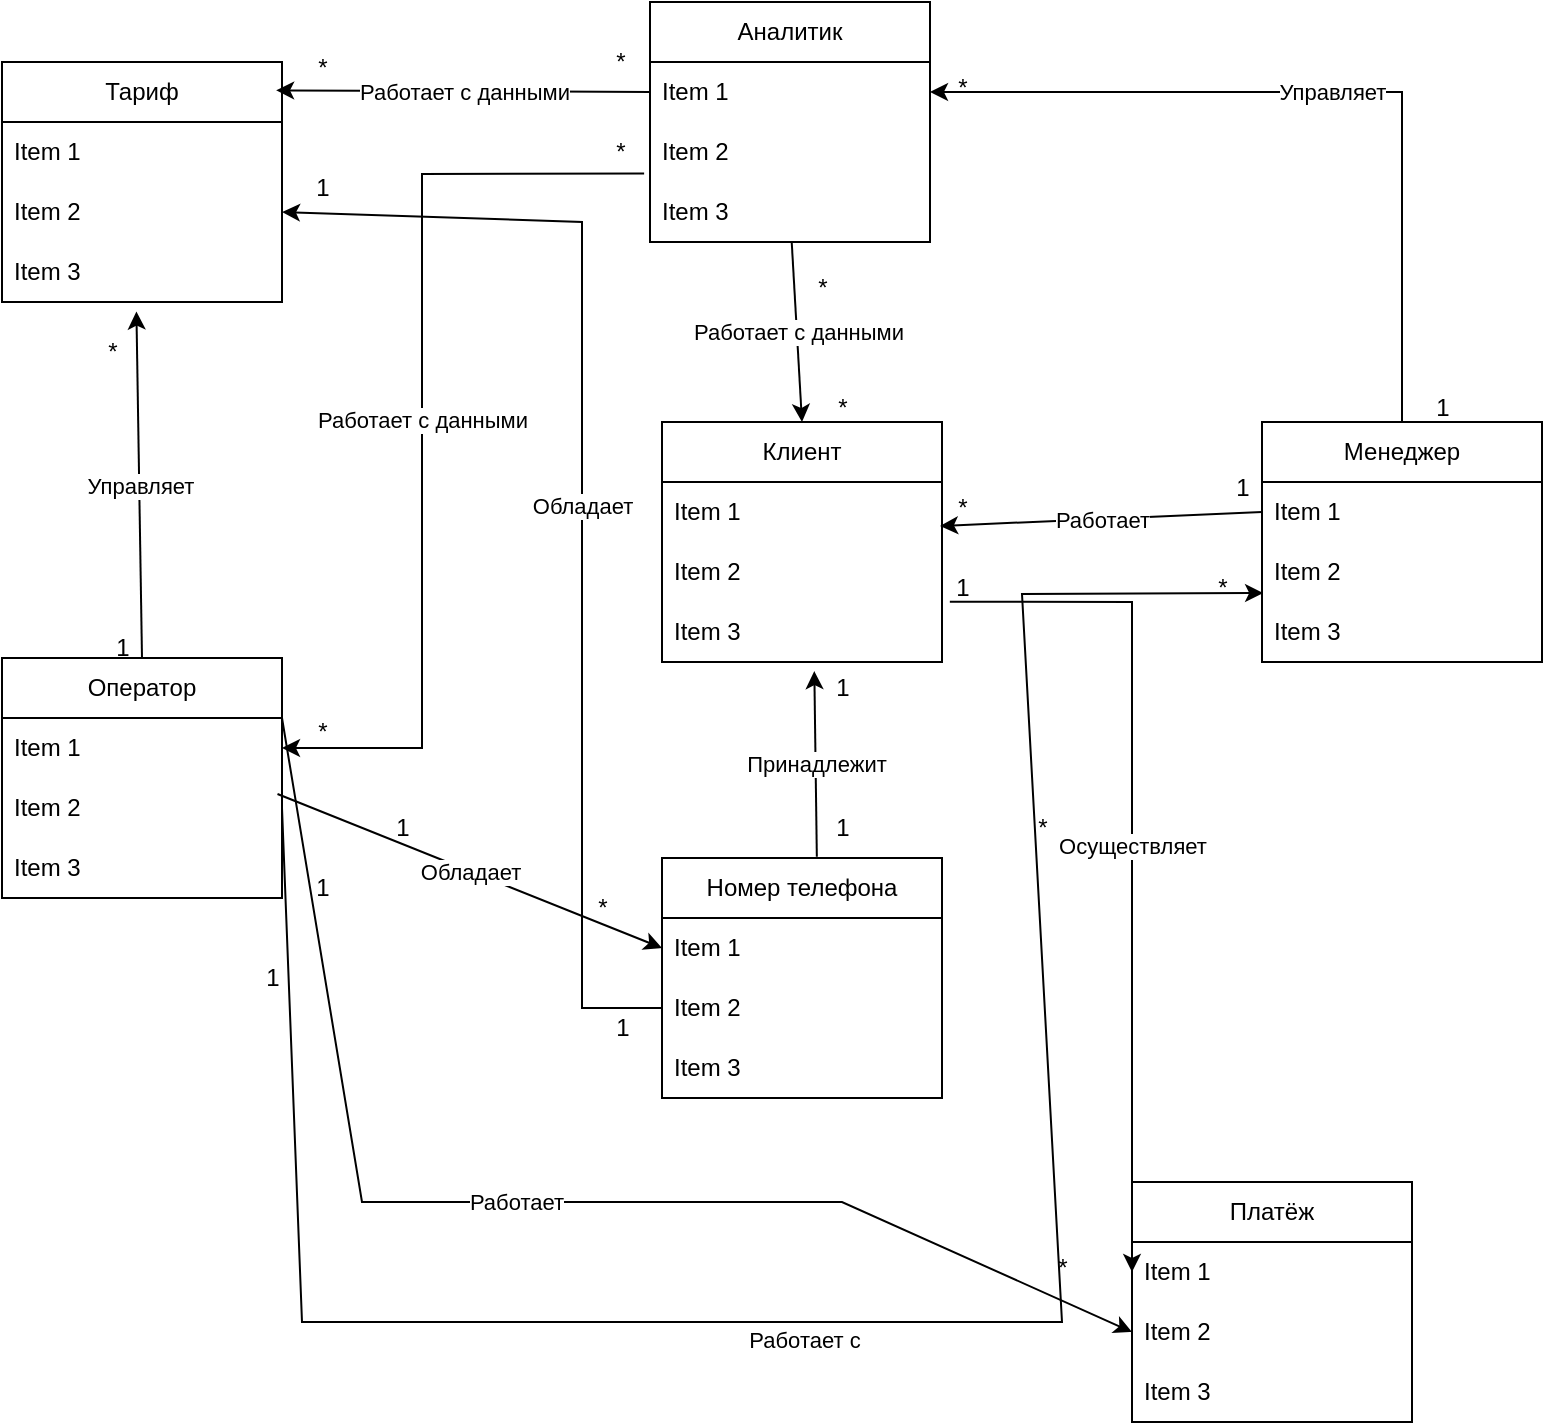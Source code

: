 <mxfile version="24.8.4">
  <diagram name="Страница — 1" id="0S1JIXBWdZlQG3bKPibP">
    <mxGraphModel dx="1495" dy="883" grid="1" gridSize="10" guides="1" tooltips="1" connect="1" arrows="1" fold="1" page="1" pageScale="1" pageWidth="827" pageHeight="1169" math="0" shadow="0">
      <root>
        <mxCell id="0" />
        <mxCell id="1" parent="0" />
        <mxCell id="1AuL-2awDhLLWzgHiO8z-2" value="Клиент" style="swimlane;fontStyle=0;childLayout=stackLayout;horizontal=1;startSize=30;horizontalStack=0;resizeParent=1;resizeParentMax=0;resizeLast=0;collapsible=1;marginBottom=0;whiteSpace=wrap;html=1;" vertex="1" parent="1">
          <mxGeometry x="350" y="750" width="140" height="120" as="geometry" />
        </mxCell>
        <mxCell id="1AuL-2awDhLLWzgHiO8z-3" value="Item 1" style="text;strokeColor=none;fillColor=none;align=left;verticalAlign=middle;spacingLeft=4;spacingRight=4;overflow=hidden;points=[[0,0.5],[1,0.5]];portConstraint=eastwest;rotatable=0;whiteSpace=wrap;html=1;" vertex="1" parent="1AuL-2awDhLLWzgHiO8z-2">
          <mxGeometry y="30" width="140" height="30" as="geometry" />
        </mxCell>
        <mxCell id="1AuL-2awDhLLWzgHiO8z-4" value="Item 2" style="text;strokeColor=none;fillColor=none;align=left;verticalAlign=middle;spacingLeft=4;spacingRight=4;overflow=hidden;points=[[0,0.5],[1,0.5]];portConstraint=eastwest;rotatable=0;whiteSpace=wrap;html=1;" vertex="1" parent="1AuL-2awDhLLWzgHiO8z-2">
          <mxGeometry y="60" width="140" height="30" as="geometry" />
        </mxCell>
        <mxCell id="1AuL-2awDhLLWzgHiO8z-5" value="Item 3" style="text;strokeColor=none;fillColor=none;align=left;verticalAlign=middle;spacingLeft=4;spacingRight=4;overflow=hidden;points=[[0,0.5],[1,0.5]];portConstraint=eastwest;rotatable=0;whiteSpace=wrap;html=1;" vertex="1" parent="1AuL-2awDhLLWzgHiO8z-2">
          <mxGeometry y="90" width="140" height="30" as="geometry" />
        </mxCell>
        <mxCell id="1AuL-2awDhLLWzgHiO8z-6" value="Менеджер" style="swimlane;fontStyle=0;childLayout=stackLayout;horizontal=1;startSize=30;horizontalStack=0;resizeParent=1;resizeParentMax=0;resizeLast=0;collapsible=1;marginBottom=0;whiteSpace=wrap;html=1;" vertex="1" parent="1">
          <mxGeometry x="650" y="750" width="140" height="120" as="geometry" />
        </mxCell>
        <mxCell id="1AuL-2awDhLLWzgHiO8z-7" value="Item 1" style="text;strokeColor=none;fillColor=none;align=left;verticalAlign=middle;spacingLeft=4;spacingRight=4;overflow=hidden;points=[[0,0.5],[1,0.5]];portConstraint=eastwest;rotatable=0;whiteSpace=wrap;html=1;" vertex="1" parent="1AuL-2awDhLLWzgHiO8z-6">
          <mxGeometry y="30" width="140" height="30" as="geometry" />
        </mxCell>
        <mxCell id="1AuL-2awDhLLWzgHiO8z-8" value="Item 2" style="text;strokeColor=none;fillColor=none;align=left;verticalAlign=middle;spacingLeft=4;spacingRight=4;overflow=hidden;points=[[0,0.5],[1,0.5]];portConstraint=eastwest;rotatable=0;whiteSpace=wrap;html=1;" vertex="1" parent="1AuL-2awDhLLWzgHiO8z-6">
          <mxGeometry y="60" width="140" height="30" as="geometry" />
        </mxCell>
        <mxCell id="1AuL-2awDhLLWzgHiO8z-9" value="Item 3" style="text;strokeColor=none;fillColor=none;align=left;verticalAlign=middle;spacingLeft=4;spacingRight=4;overflow=hidden;points=[[0,0.5],[1,0.5]];portConstraint=eastwest;rotatable=0;whiteSpace=wrap;html=1;" vertex="1" parent="1AuL-2awDhLLWzgHiO8z-6">
          <mxGeometry y="90" width="140" height="30" as="geometry" />
        </mxCell>
        <mxCell id="1AuL-2awDhLLWzgHiO8z-20" value="" style="endArrow=classic;html=1;rounded=0;entryX=0.993;entryY=0.733;entryDx=0;entryDy=0;entryPerimeter=0;exitX=0;exitY=0.5;exitDx=0;exitDy=0;" edge="1" parent="1" source="1AuL-2awDhLLWzgHiO8z-7" target="1AuL-2awDhLLWzgHiO8z-3">
          <mxGeometry relative="1" as="geometry">
            <mxPoint x="530" y="800" as="sourcePoint" />
            <mxPoint x="600" y="810" as="targetPoint" />
          </mxGeometry>
        </mxCell>
        <mxCell id="1AuL-2awDhLLWzgHiO8z-21" value="Работает" style="edgeLabel;resizable=0;html=1;;align=center;verticalAlign=middle;" connectable="0" vertex="1" parent="1AuL-2awDhLLWzgHiO8z-20">
          <mxGeometry relative="1" as="geometry" />
        </mxCell>
        <mxCell id="1AuL-2awDhLLWzgHiO8z-22" value="1" style="text;html=1;align=center;verticalAlign=middle;resizable=0;points=[];autosize=1;strokeColor=none;fillColor=none;" vertex="1" parent="1">
          <mxGeometry x="625" y="768" width="30" height="30" as="geometry" />
        </mxCell>
        <mxCell id="1AuL-2awDhLLWzgHiO8z-23" value="*" style="text;html=1;align=center;verticalAlign=middle;resizable=0;points=[];autosize=1;strokeColor=none;fillColor=none;" vertex="1" parent="1">
          <mxGeometry x="485" y="778" width="30" height="30" as="geometry" />
        </mxCell>
        <mxCell id="1AuL-2awDhLLWzgHiO8z-24" value="Платёж" style="swimlane;fontStyle=0;childLayout=stackLayout;horizontal=1;startSize=30;horizontalStack=0;resizeParent=1;resizeParentMax=0;resizeLast=0;collapsible=1;marginBottom=0;whiteSpace=wrap;html=1;" vertex="1" parent="1">
          <mxGeometry x="585" y="1130" width="140" height="120" as="geometry" />
        </mxCell>
        <mxCell id="1AuL-2awDhLLWzgHiO8z-25" value="Item 1" style="text;strokeColor=none;fillColor=none;align=left;verticalAlign=middle;spacingLeft=4;spacingRight=4;overflow=hidden;points=[[0,0.5],[1,0.5]];portConstraint=eastwest;rotatable=0;whiteSpace=wrap;html=1;" vertex="1" parent="1AuL-2awDhLLWzgHiO8z-24">
          <mxGeometry y="30" width="140" height="30" as="geometry" />
        </mxCell>
        <mxCell id="1AuL-2awDhLLWzgHiO8z-26" value="Item 2" style="text;strokeColor=none;fillColor=none;align=left;verticalAlign=middle;spacingLeft=4;spacingRight=4;overflow=hidden;points=[[0,0.5],[1,0.5]];portConstraint=eastwest;rotatable=0;whiteSpace=wrap;html=1;" vertex="1" parent="1AuL-2awDhLLWzgHiO8z-24">
          <mxGeometry y="60" width="140" height="30" as="geometry" />
        </mxCell>
        <mxCell id="1AuL-2awDhLLWzgHiO8z-27" value="Item 3" style="text;strokeColor=none;fillColor=none;align=left;verticalAlign=middle;spacingLeft=4;spacingRight=4;overflow=hidden;points=[[0,0.5],[1,0.5]];portConstraint=eastwest;rotatable=0;whiteSpace=wrap;html=1;" vertex="1" parent="1AuL-2awDhLLWzgHiO8z-24">
          <mxGeometry y="90" width="140" height="30" as="geometry" />
        </mxCell>
        <mxCell id="1AuL-2awDhLLWzgHiO8z-28" value="" style="endArrow=classic;html=1;rounded=0;entryX=0;entryY=0.5;entryDx=0;entryDy=0;exitX=1.028;exitY=-0.004;exitDx=0;exitDy=0;exitPerimeter=0;" edge="1" parent="1" source="1AuL-2awDhLLWzgHiO8z-5" target="1AuL-2awDhLLWzgHiO8z-25">
          <mxGeometry relative="1" as="geometry">
            <mxPoint x="660" y="805" as="sourcePoint" />
            <mxPoint x="499" y="812" as="targetPoint" />
            <Array as="points">
              <mxPoint x="585" y="840" />
            </Array>
          </mxGeometry>
        </mxCell>
        <mxCell id="1AuL-2awDhLLWzgHiO8z-29" value="Осуществляет" style="edgeLabel;resizable=0;html=1;;align=center;verticalAlign=middle;" connectable="0" vertex="1" parent="1AuL-2awDhLLWzgHiO8z-28">
          <mxGeometry relative="1" as="geometry" />
        </mxCell>
        <mxCell id="1AuL-2awDhLLWzgHiO8z-31" value="1" style="text;html=1;align=center;verticalAlign=middle;resizable=0;points=[];autosize=1;strokeColor=none;fillColor=none;" vertex="1" parent="1">
          <mxGeometry x="485" y="818" width="30" height="30" as="geometry" />
        </mxCell>
        <mxCell id="1AuL-2awDhLLWzgHiO8z-32" value="*" style="text;html=1;align=center;verticalAlign=middle;resizable=0;points=[];autosize=1;strokeColor=none;fillColor=none;" vertex="1" parent="1">
          <mxGeometry x="525" y="938" width="30" height="30" as="geometry" />
        </mxCell>
        <mxCell id="1AuL-2awDhLLWzgHiO8z-33" value="Номер телефона" style="swimlane;fontStyle=0;childLayout=stackLayout;horizontal=1;startSize=30;horizontalStack=0;resizeParent=1;resizeParentMax=0;resizeLast=0;collapsible=1;marginBottom=0;whiteSpace=wrap;html=1;" vertex="1" parent="1">
          <mxGeometry x="350" y="968" width="140" height="120" as="geometry" />
        </mxCell>
        <mxCell id="1AuL-2awDhLLWzgHiO8z-34" value="Item 1" style="text;strokeColor=none;fillColor=none;align=left;verticalAlign=middle;spacingLeft=4;spacingRight=4;overflow=hidden;points=[[0,0.5],[1,0.5]];portConstraint=eastwest;rotatable=0;whiteSpace=wrap;html=1;" vertex="1" parent="1AuL-2awDhLLWzgHiO8z-33">
          <mxGeometry y="30" width="140" height="30" as="geometry" />
        </mxCell>
        <mxCell id="1AuL-2awDhLLWzgHiO8z-35" value="Item 2" style="text;strokeColor=none;fillColor=none;align=left;verticalAlign=middle;spacingLeft=4;spacingRight=4;overflow=hidden;points=[[0,0.5],[1,0.5]];portConstraint=eastwest;rotatable=0;whiteSpace=wrap;html=1;" vertex="1" parent="1AuL-2awDhLLWzgHiO8z-33">
          <mxGeometry y="60" width="140" height="30" as="geometry" />
        </mxCell>
        <mxCell id="1AuL-2awDhLLWzgHiO8z-36" value="Item 3" style="text;strokeColor=none;fillColor=none;align=left;verticalAlign=middle;spacingLeft=4;spacingRight=4;overflow=hidden;points=[[0,0.5],[1,0.5]];portConstraint=eastwest;rotatable=0;whiteSpace=wrap;html=1;" vertex="1" parent="1AuL-2awDhLLWzgHiO8z-33">
          <mxGeometry y="90" width="140" height="30" as="geometry" />
        </mxCell>
        <mxCell id="1AuL-2awDhLLWzgHiO8z-37" value="" style="endArrow=classic;html=1;rounded=0;entryX=0.544;entryY=1.152;entryDx=0;entryDy=0;entryPerimeter=0;exitX=0.553;exitY=-0.005;exitDx=0;exitDy=0;exitPerimeter=0;" edge="1" parent="1" source="1AuL-2awDhLLWzgHiO8z-33" target="1AuL-2awDhLLWzgHiO8z-5">
          <mxGeometry relative="1" as="geometry">
            <mxPoint x="660" y="805" as="sourcePoint" />
            <mxPoint x="499" y="812" as="targetPoint" />
          </mxGeometry>
        </mxCell>
        <mxCell id="1AuL-2awDhLLWzgHiO8z-38" value="Принадлежит" style="edgeLabel;resizable=0;html=1;;align=center;verticalAlign=middle;" connectable="0" vertex="1" parent="1AuL-2awDhLLWzgHiO8z-37">
          <mxGeometry relative="1" as="geometry" />
        </mxCell>
        <mxCell id="1AuL-2awDhLLWzgHiO8z-39" value="1" style="text;html=1;align=center;verticalAlign=middle;resizable=0;points=[];autosize=1;strokeColor=none;fillColor=none;" vertex="1" parent="1">
          <mxGeometry x="425" y="938" width="30" height="30" as="geometry" />
        </mxCell>
        <mxCell id="1AuL-2awDhLLWzgHiO8z-40" value="1" style="text;html=1;align=center;verticalAlign=middle;resizable=0;points=[];autosize=1;strokeColor=none;fillColor=none;" vertex="1" parent="1">
          <mxGeometry x="425" y="868" width="30" height="30" as="geometry" />
        </mxCell>
        <mxCell id="1AuL-2awDhLLWzgHiO8z-41" value="Оператор" style="swimlane;fontStyle=0;childLayout=stackLayout;horizontal=1;startSize=30;horizontalStack=0;resizeParent=1;resizeParentMax=0;resizeLast=0;collapsible=1;marginBottom=0;whiteSpace=wrap;html=1;" vertex="1" parent="1">
          <mxGeometry x="20" y="868" width="140" height="120" as="geometry" />
        </mxCell>
        <mxCell id="1AuL-2awDhLLWzgHiO8z-42" value="Item 1" style="text;strokeColor=none;fillColor=none;align=left;verticalAlign=middle;spacingLeft=4;spacingRight=4;overflow=hidden;points=[[0,0.5],[1,0.5]];portConstraint=eastwest;rotatable=0;whiteSpace=wrap;html=1;" vertex="1" parent="1AuL-2awDhLLWzgHiO8z-41">
          <mxGeometry y="30" width="140" height="30" as="geometry" />
        </mxCell>
        <mxCell id="1AuL-2awDhLLWzgHiO8z-43" value="Item 2" style="text;strokeColor=none;fillColor=none;align=left;verticalAlign=middle;spacingLeft=4;spacingRight=4;overflow=hidden;points=[[0,0.5],[1,0.5]];portConstraint=eastwest;rotatable=0;whiteSpace=wrap;html=1;" vertex="1" parent="1AuL-2awDhLLWzgHiO8z-41">
          <mxGeometry y="60" width="140" height="30" as="geometry" />
        </mxCell>
        <mxCell id="1AuL-2awDhLLWzgHiO8z-44" value="Item 3" style="text;strokeColor=none;fillColor=none;align=left;verticalAlign=middle;spacingLeft=4;spacingRight=4;overflow=hidden;points=[[0,0.5],[1,0.5]];portConstraint=eastwest;rotatable=0;whiteSpace=wrap;html=1;" vertex="1" parent="1AuL-2awDhLLWzgHiO8z-41">
          <mxGeometry y="90" width="140" height="30" as="geometry" />
        </mxCell>
        <mxCell id="1AuL-2awDhLLWzgHiO8z-45" value="" style="endArrow=classic;html=1;rounded=0;exitX=1;exitY=0.25;exitDx=0;exitDy=0;entryX=0;entryY=0.5;entryDx=0;entryDy=0;" edge="1" parent="1" source="1AuL-2awDhLLWzgHiO8z-41" target="1AuL-2awDhLLWzgHiO8z-26">
          <mxGeometry relative="1" as="geometry">
            <mxPoint x="271" y="953" as="sourcePoint" />
            <mxPoint x="400" y="1140" as="targetPoint" />
            <Array as="points">
              <mxPoint x="200" y="1140" />
              <mxPoint x="440" y="1140" />
            </Array>
          </mxGeometry>
        </mxCell>
        <mxCell id="1AuL-2awDhLLWzgHiO8z-46" value="Работает" style="edgeLabel;resizable=0;html=1;;align=center;verticalAlign=middle;" connectable="0" vertex="1" parent="1AuL-2awDhLLWzgHiO8z-45">
          <mxGeometry relative="1" as="geometry" />
        </mxCell>
        <mxCell id="1AuL-2awDhLLWzgHiO8z-48" value="1" style="text;html=1;align=center;verticalAlign=middle;resizable=0;points=[];autosize=1;strokeColor=none;fillColor=none;" vertex="1" parent="1">
          <mxGeometry x="165" y="968" width="30" height="30" as="geometry" />
        </mxCell>
        <mxCell id="1AuL-2awDhLLWzgHiO8z-49" value="*" style="text;html=1;align=center;verticalAlign=middle;resizable=0;points=[];autosize=1;strokeColor=none;fillColor=none;" vertex="1" parent="1">
          <mxGeometry x="535" y="1158" width="30" height="30" as="geometry" />
        </mxCell>
        <mxCell id="1AuL-2awDhLLWzgHiO8z-50" value="" style="endArrow=classic;html=1;rounded=0;entryX=0.004;entryY=0.85;entryDx=0;entryDy=0;entryPerimeter=0;exitX=1;exitY=0.5;exitDx=0;exitDy=0;" edge="1" parent="1" source="1AuL-2awDhLLWzgHiO8z-43" target="1AuL-2awDhLLWzgHiO8z-8">
          <mxGeometry relative="1" as="geometry">
            <mxPoint x="437" y="969" as="sourcePoint" />
            <mxPoint x="436" y="885" as="targetPoint" />
            <Array as="points">
              <mxPoint x="170" y="1200" />
              <mxPoint x="550" y="1200" />
              <mxPoint x="530" y="836" />
            </Array>
          </mxGeometry>
        </mxCell>
        <mxCell id="1AuL-2awDhLLWzgHiO8z-51" value="Работает с" style="edgeLabel;resizable=0;html=1;;align=center;verticalAlign=middle;" connectable="0" vertex="1" parent="1AuL-2awDhLLWzgHiO8z-50">
          <mxGeometry relative="1" as="geometry">
            <mxPoint x="-53" y="9" as="offset" />
          </mxGeometry>
        </mxCell>
        <mxCell id="1AuL-2awDhLLWzgHiO8z-52" value="1" style="text;html=1;align=center;verticalAlign=middle;resizable=0;points=[];autosize=1;strokeColor=none;fillColor=none;" vertex="1" parent="1">
          <mxGeometry x="140" y="1013" width="30" height="30" as="geometry" />
        </mxCell>
        <mxCell id="1AuL-2awDhLLWzgHiO8z-53" value="*" style="text;html=1;align=center;verticalAlign=middle;resizable=0;points=[];autosize=1;strokeColor=none;fillColor=none;" vertex="1" parent="1">
          <mxGeometry x="615" y="818" width="30" height="30" as="geometry" />
        </mxCell>
        <mxCell id="1AuL-2awDhLLWzgHiO8z-55" value="Тариф" style="swimlane;fontStyle=0;childLayout=stackLayout;horizontal=1;startSize=30;horizontalStack=0;resizeParent=1;resizeParentMax=0;resizeLast=0;collapsible=1;marginBottom=0;whiteSpace=wrap;html=1;" vertex="1" parent="1">
          <mxGeometry x="20" y="570" width="140" height="120" as="geometry" />
        </mxCell>
        <mxCell id="1AuL-2awDhLLWzgHiO8z-56" value="Item 1" style="text;strokeColor=none;fillColor=none;align=left;verticalAlign=middle;spacingLeft=4;spacingRight=4;overflow=hidden;points=[[0,0.5],[1,0.5]];portConstraint=eastwest;rotatable=0;whiteSpace=wrap;html=1;" vertex="1" parent="1AuL-2awDhLLWzgHiO8z-55">
          <mxGeometry y="30" width="140" height="30" as="geometry" />
        </mxCell>
        <mxCell id="1AuL-2awDhLLWzgHiO8z-57" value="Item 2" style="text;strokeColor=none;fillColor=none;align=left;verticalAlign=middle;spacingLeft=4;spacingRight=4;overflow=hidden;points=[[0,0.5],[1,0.5]];portConstraint=eastwest;rotatable=0;whiteSpace=wrap;html=1;" vertex="1" parent="1AuL-2awDhLLWzgHiO8z-55">
          <mxGeometry y="60" width="140" height="30" as="geometry" />
        </mxCell>
        <mxCell id="1AuL-2awDhLLWzgHiO8z-58" value="Item 3" style="text;strokeColor=none;fillColor=none;align=left;verticalAlign=middle;spacingLeft=4;spacingRight=4;overflow=hidden;points=[[0,0.5],[1,0.5]];portConstraint=eastwest;rotatable=0;whiteSpace=wrap;html=1;" vertex="1" parent="1AuL-2awDhLLWzgHiO8z-55">
          <mxGeometry y="90" width="140" height="30" as="geometry" />
        </mxCell>
        <mxCell id="1AuL-2awDhLLWzgHiO8z-59" value="" style="endArrow=classic;html=1;rounded=0;entryX=0.48;entryY=1.159;entryDx=0;entryDy=0;exitX=0.5;exitY=0;exitDx=0;exitDy=0;entryPerimeter=0;" edge="1" parent="1" source="1AuL-2awDhLLWzgHiO8z-41" target="1AuL-2awDhLLWzgHiO8z-58">
          <mxGeometry relative="1" as="geometry">
            <mxPoint x="660" y="805" as="sourcePoint" />
            <mxPoint x="499" y="812" as="targetPoint" />
          </mxGeometry>
        </mxCell>
        <mxCell id="1AuL-2awDhLLWzgHiO8z-60" value="Управляет" style="edgeLabel;resizable=0;html=1;;align=center;verticalAlign=middle;" connectable="0" vertex="1" parent="1AuL-2awDhLLWzgHiO8z-59">
          <mxGeometry relative="1" as="geometry" />
        </mxCell>
        <mxCell id="1AuL-2awDhLLWzgHiO8z-62" value="1" style="text;html=1;align=center;verticalAlign=middle;resizable=0;points=[];autosize=1;strokeColor=none;fillColor=none;" vertex="1" parent="1">
          <mxGeometry x="65" y="848" width="30" height="30" as="geometry" />
        </mxCell>
        <mxCell id="1AuL-2awDhLLWzgHiO8z-63" value="*" style="text;html=1;align=center;verticalAlign=middle;resizable=0;points=[];autosize=1;strokeColor=none;fillColor=none;" vertex="1" parent="1">
          <mxGeometry x="60" y="700" width="30" height="30" as="geometry" />
        </mxCell>
        <mxCell id="1AuL-2awDhLLWzgHiO8z-64" value="" style="endArrow=classic;html=1;rounded=0;entryX=0;entryY=0.5;entryDx=0;entryDy=0;exitX=0.984;exitY=0.267;exitDx=0;exitDy=0;exitPerimeter=0;" edge="1" parent="1" source="1AuL-2awDhLLWzgHiO8z-43" target="1AuL-2awDhLLWzgHiO8z-34">
          <mxGeometry relative="1" as="geometry">
            <mxPoint x="670" y="815" as="sourcePoint" />
            <mxPoint x="509" y="822" as="targetPoint" />
          </mxGeometry>
        </mxCell>
        <mxCell id="1AuL-2awDhLLWzgHiO8z-65" value="Обладает" style="edgeLabel;resizable=0;html=1;;align=center;verticalAlign=middle;" connectable="0" vertex="1" parent="1AuL-2awDhLLWzgHiO8z-64">
          <mxGeometry relative="1" as="geometry" />
        </mxCell>
        <mxCell id="1AuL-2awDhLLWzgHiO8z-66" value="1" style="text;html=1;align=center;verticalAlign=middle;resizable=0;points=[];autosize=1;strokeColor=none;fillColor=none;" vertex="1" parent="1">
          <mxGeometry x="205" y="938" width="30" height="30" as="geometry" />
        </mxCell>
        <mxCell id="1AuL-2awDhLLWzgHiO8z-67" value="*" style="text;html=1;align=center;verticalAlign=middle;resizable=0;points=[];autosize=1;strokeColor=none;fillColor=none;" vertex="1" parent="1">
          <mxGeometry x="305" y="978" width="30" height="30" as="geometry" />
        </mxCell>
        <mxCell id="1AuL-2awDhLLWzgHiO8z-68" value="Аналитик" style="swimlane;fontStyle=0;childLayout=stackLayout;horizontal=1;startSize=30;horizontalStack=0;resizeParent=1;resizeParentMax=0;resizeLast=0;collapsible=1;marginBottom=0;whiteSpace=wrap;html=1;" vertex="1" parent="1">
          <mxGeometry x="344" y="540" width="140" height="120" as="geometry" />
        </mxCell>
        <mxCell id="1AuL-2awDhLLWzgHiO8z-69" value="Item 1" style="text;strokeColor=none;fillColor=none;align=left;verticalAlign=middle;spacingLeft=4;spacingRight=4;overflow=hidden;points=[[0,0.5],[1,0.5]];portConstraint=eastwest;rotatable=0;whiteSpace=wrap;html=1;" vertex="1" parent="1AuL-2awDhLLWzgHiO8z-68">
          <mxGeometry y="30" width="140" height="30" as="geometry" />
        </mxCell>
        <mxCell id="1AuL-2awDhLLWzgHiO8z-70" value="Item 2" style="text;strokeColor=none;fillColor=none;align=left;verticalAlign=middle;spacingLeft=4;spacingRight=4;overflow=hidden;points=[[0,0.5],[1,0.5]];portConstraint=eastwest;rotatable=0;whiteSpace=wrap;html=1;" vertex="1" parent="1AuL-2awDhLLWzgHiO8z-68">
          <mxGeometry y="60" width="140" height="30" as="geometry" />
        </mxCell>
        <mxCell id="1AuL-2awDhLLWzgHiO8z-71" value="Item 3" style="text;strokeColor=none;fillColor=none;align=left;verticalAlign=middle;spacingLeft=4;spacingRight=4;overflow=hidden;points=[[0,0.5],[1,0.5]];portConstraint=eastwest;rotatable=0;whiteSpace=wrap;html=1;" vertex="1" parent="1AuL-2awDhLLWzgHiO8z-68">
          <mxGeometry y="90" width="140" height="30" as="geometry" />
        </mxCell>
        <mxCell id="1AuL-2awDhLLWzgHiO8z-72" value="" style="endArrow=classic;html=1;rounded=0;entryX=1;entryY=0.5;entryDx=0;entryDy=0;exitX=-0.021;exitY=-0.14;exitDx=0;exitDy=0;exitPerimeter=0;" edge="1" parent="1" source="1AuL-2awDhLLWzgHiO8z-71" target="1AuL-2awDhLLWzgHiO8z-42">
          <mxGeometry relative="1" as="geometry">
            <mxPoint x="680" y="825" as="sourcePoint" />
            <mxPoint x="519" y="832" as="targetPoint" />
            <Array as="points">
              <mxPoint x="230" y="626" />
              <mxPoint x="230" y="913" />
            </Array>
          </mxGeometry>
        </mxCell>
        <mxCell id="1AuL-2awDhLLWzgHiO8z-73" value="Работает с данными" style="edgeLabel;resizable=0;html=1;;align=center;verticalAlign=middle;" connectable="0" vertex="1" parent="1AuL-2awDhLLWzgHiO8z-72">
          <mxGeometry relative="1" as="geometry" />
        </mxCell>
        <mxCell id="1AuL-2awDhLLWzgHiO8z-74" value="*" style="text;html=1;align=center;verticalAlign=middle;resizable=0;points=[];autosize=1;strokeColor=none;fillColor=none;" vertex="1" parent="1">
          <mxGeometry x="314" y="600" width="30" height="30" as="geometry" />
        </mxCell>
        <mxCell id="1AuL-2awDhLLWzgHiO8z-75" value="*" style="text;html=1;align=center;verticalAlign=middle;resizable=0;points=[];autosize=1;strokeColor=none;fillColor=none;" vertex="1" parent="1">
          <mxGeometry x="165" y="890" width="30" height="30" as="geometry" />
        </mxCell>
        <mxCell id="1AuL-2awDhLLWzgHiO8z-78" value="" style="endArrow=classic;html=1;rounded=0;entryX=0.979;entryY=0.118;entryDx=0;entryDy=0;entryPerimeter=0;exitX=0;exitY=0.5;exitDx=0;exitDy=0;" edge="1" parent="1" source="1AuL-2awDhLLWzgHiO8z-69" target="1AuL-2awDhLLWzgHiO8z-55">
          <mxGeometry relative="1" as="geometry">
            <mxPoint x="690" y="835" as="sourcePoint" />
            <mxPoint x="529" y="842" as="targetPoint" />
          </mxGeometry>
        </mxCell>
        <mxCell id="1AuL-2awDhLLWzgHiO8z-79" value="Работает с данными" style="edgeLabel;resizable=0;html=1;;align=center;verticalAlign=middle;" connectable="0" vertex="1" parent="1AuL-2awDhLLWzgHiO8z-78">
          <mxGeometry relative="1" as="geometry" />
        </mxCell>
        <mxCell id="1AuL-2awDhLLWzgHiO8z-80" value="*" style="text;html=1;align=center;verticalAlign=middle;resizable=0;points=[];autosize=1;strokeColor=none;fillColor=none;" vertex="1" parent="1">
          <mxGeometry x="314" y="555" width="30" height="30" as="geometry" />
        </mxCell>
        <mxCell id="1AuL-2awDhLLWzgHiO8z-81" value="*" style="text;html=1;align=center;verticalAlign=middle;resizable=0;points=[];autosize=1;strokeColor=none;fillColor=none;" vertex="1" parent="1">
          <mxGeometry x="165" y="558" width="30" height="30" as="geometry" />
        </mxCell>
        <mxCell id="1AuL-2awDhLLWzgHiO8z-82" value="" style="endArrow=classic;html=1;rounded=0;entryX=1;entryY=0.5;entryDx=0;entryDy=0;exitX=0;exitY=0.5;exitDx=0;exitDy=0;" edge="1" parent="1" source="1AuL-2awDhLLWzgHiO8z-35" target="1AuL-2awDhLLWzgHiO8z-57">
          <mxGeometry relative="1" as="geometry">
            <mxPoint x="700" y="845" as="sourcePoint" />
            <mxPoint x="539" y="852" as="targetPoint" />
            <Array as="points">
              <mxPoint x="310" y="1043" />
              <mxPoint x="310" y="650" />
            </Array>
          </mxGeometry>
        </mxCell>
        <mxCell id="1AuL-2awDhLLWzgHiO8z-83" value="Обладает" style="edgeLabel;resizable=0;html=1;;align=center;verticalAlign=middle;" connectable="0" vertex="1" parent="1AuL-2awDhLLWzgHiO8z-82">
          <mxGeometry relative="1" as="geometry" />
        </mxCell>
        <mxCell id="1AuL-2awDhLLWzgHiO8z-84" value="1" style="text;html=1;align=center;verticalAlign=middle;resizable=0;points=[];autosize=1;strokeColor=none;fillColor=none;" vertex="1" parent="1">
          <mxGeometry x="315" y="1038" width="30" height="30" as="geometry" />
        </mxCell>
        <mxCell id="1AuL-2awDhLLWzgHiO8z-85" value="1" style="text;html=1;align=center;verticalAlign=middle;resizable=0;points=[];autosize=1;strokeColor=none;fillColor=none;" vertex="1" parent="1">
          <mxGeometry x="165" y="618" width="30" height="30" as="geometry" />
        </mxCell>
        <mxCell id="1AuL-2awDhLLWzgHiO8z-86" value="" style="endArrow=classic;html=1;rounded=0;entryX=0.5;entryY=0;entryDx=0;entryDy=0;" edge="1" parent="1" source="1AuL-2awDhLLWzgHiO8z-71" target="1AuL-2awDhLLWzgHiO8z-2">
          <mxGeometry relative="1" as="geometry">
            <mxPoint x="710" y="855" as="sourcePoint" />
            <mxPoint x="549" y="862" as="targetPoint" />
          </mxGeometry>
        </mxCell>
        <mxCell id="1AuL-2awDhLLWzgHiO8z-87" value="Работает с данными" style="edgeLabel;resizable=0;html=1;;align=center;verticalAlign=middle;" connectable="0" vertex="1" parent="1AuL-2awDhLLWzgHiO8z-86">
          <mxGeometry relative="1" as="geometry" />
        </mxCell>
        <mxCell id="1AuL-2awDhLLWzgHiO8z-88" value="*" style="text;html=1;align=center;verticalAlign=middle;resizable=0;points=[];autosize=1;strokeColor=none;fillColor=none;" vertex="1" parent="1">
          <mxGeometry x="415" y="668" width="30" height="30" as="geometry" />
        </mxCell>
        <mxCell id="1AuL-2awDhLLWzgHiO8z-89" value="*" style="text;html=1;align=center;verticalAlign=middle;resizable=0;points=[];autosize=1;strokeColor=none;fillColor=none;" vertex="1" parent="1">
          <mxGeometry x="425" y="728" width="30" height="30" as="geometry" />
        </mxCell>
        <mxCell id="1AuL-2awDhLLWzgHiO8z-90" value="" style="endArrow=classic;html=1;rounded=0;entryX=1;entryY=0.5;entryDx=0;entryDy=0;exitX=0.5;exitY=0;exitDx=0;exitDy=0;" edge="1" parent="1" source="1AuL-2awDhLLWzgHiO8z-6" target="1AuL-2awDhLLWzgHiO8z-69">
          <mxGeometry relative="1" as="geometry">
            <mxPoint x="720" y="865" as="sourcePoint" />
            <mxPoint x="559" y="872" as="targetPoint" />
            <Array as="points">
              <mxPoint x="720" y="585" />
            </Array>
          </mxGeometry>
        </mxCell>
        <mxCell id="1AuL-2awDhLLWzgHiO8z-91" value="Управляет" style="edgeLabel;resizable=0;html=1;;align=center;verticalAlign=middle;" connectable="0" vertex="1" parent="1AuL-2awDhLLWzgHiO8z-90">
          <mxGeometry relative="1" as="geometry" />
        </mxCell>
        <mxCell id="1AuL-2awDhLLWzgHiO8z-92" value="1" style="text;html=1;align=center;verticalAlign=middle;resizable=0;points=[];autosize=1;strokeColor=none;fillColor=none;" vertex="1" parent="1">
          <mxGeometry x="725" y="728" width="30" height="30" as="geometry" />
        </mxCell>
        <mxCell id="1AuL-2awDhLLWzgHiO8z-93" value="*" style="text;html=1;align=center;verticalAlign=middle;resizable=0;points=[];autosize=1;strokeColor=none;fillColor=none;" vertex="1" parent="1">
          <mxGeometry x="485" y="568" width="30" height="30" as="geometry" />
        </mxCell>
      </root>
    </mxGraphModel>
  </diagram>
</mxfile>
